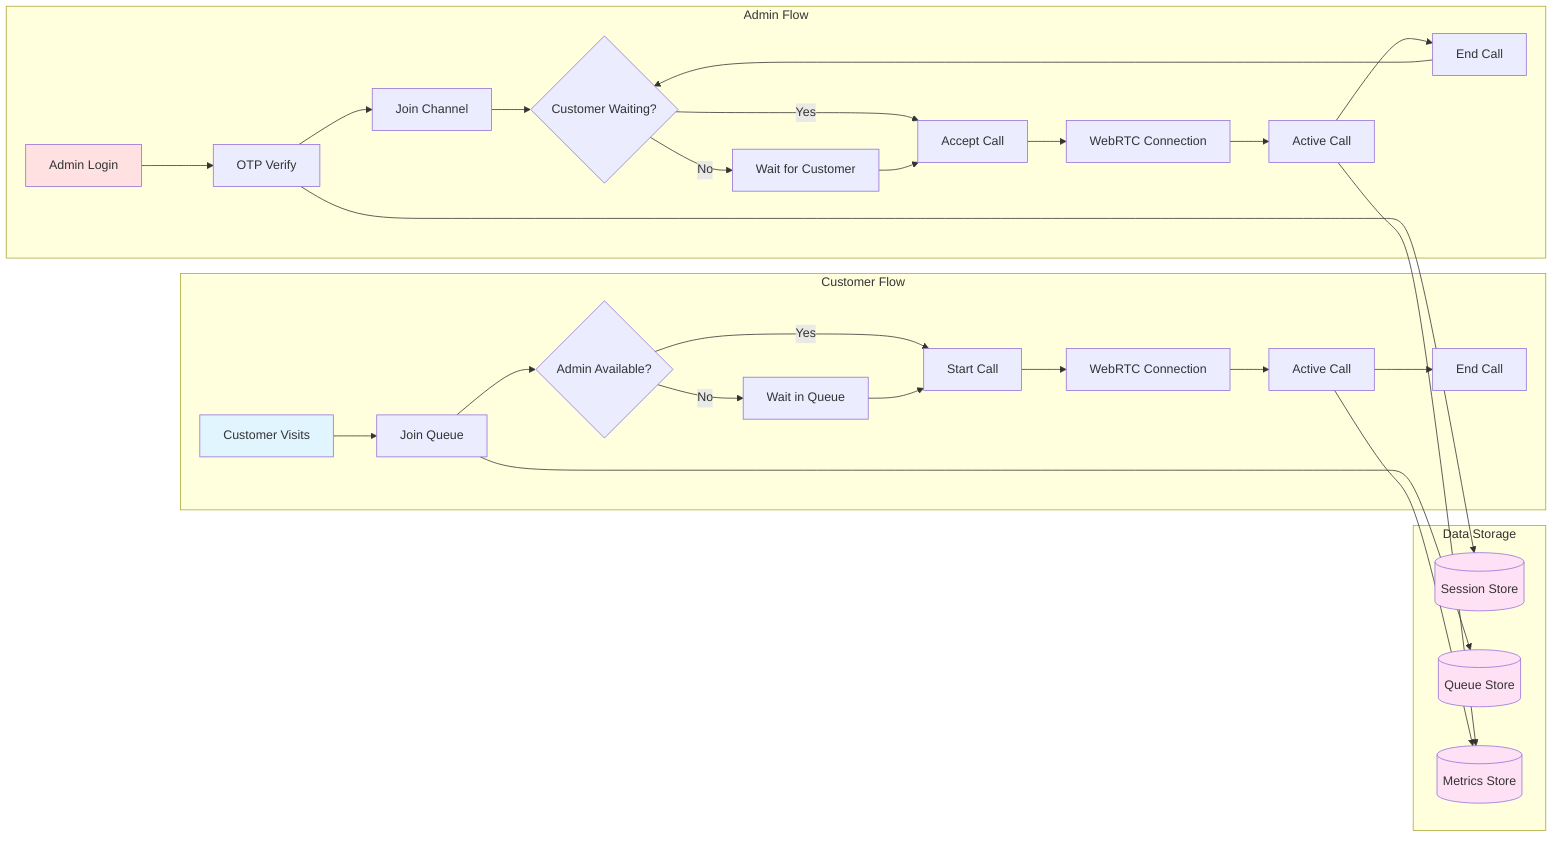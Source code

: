 graph LR
    subgraph "Customer Flow"
        C1[Customer Visits] --> C2[Join Queue]
        C2 --> C3{Admin Available?}
        C3 -->|Yes| C4[Start Call]
        C3 -->|No| C5[Wait in Queue]
        C5 --> C4
        C4 --> C6[WebRTC Connection]
        C6 --> C7[Active Call]
        C7 --> C8[End Call]
    end
    
    subgraph "Admin Flow"
        A1[Admin Login] --> A2[OTP Verify]
        A2 --> A3[Join Channel]
        A3 --> A4{Customer Waiting?}
        A4 -->|Yes| A5[Accept Call]
        A4 -->|No| A6[Wait for Customer]
        A6 --> A5
        A5 --> A7[WebRTC Connection]
        A7 --> A8[Active Call]
        A8 --> A9[End Call]
        A9 --> A4
    end
    
    subgraph "Data Storage"
        D1[(Session Store)]
        D2[(Queue Store)]
        D3[(Metrics Store)]
    end
    
    A2 --> D1
    C2 --> D2
    C7 --> D3
    A8 --> D3
    
    style C1 fill:#e1f5ff
    style A1 fill:#ffe1e1
    style D1 fill:#ffe1f5
    style D2 fill:#ffe1f5
    style D3 fill:#ffe1f5